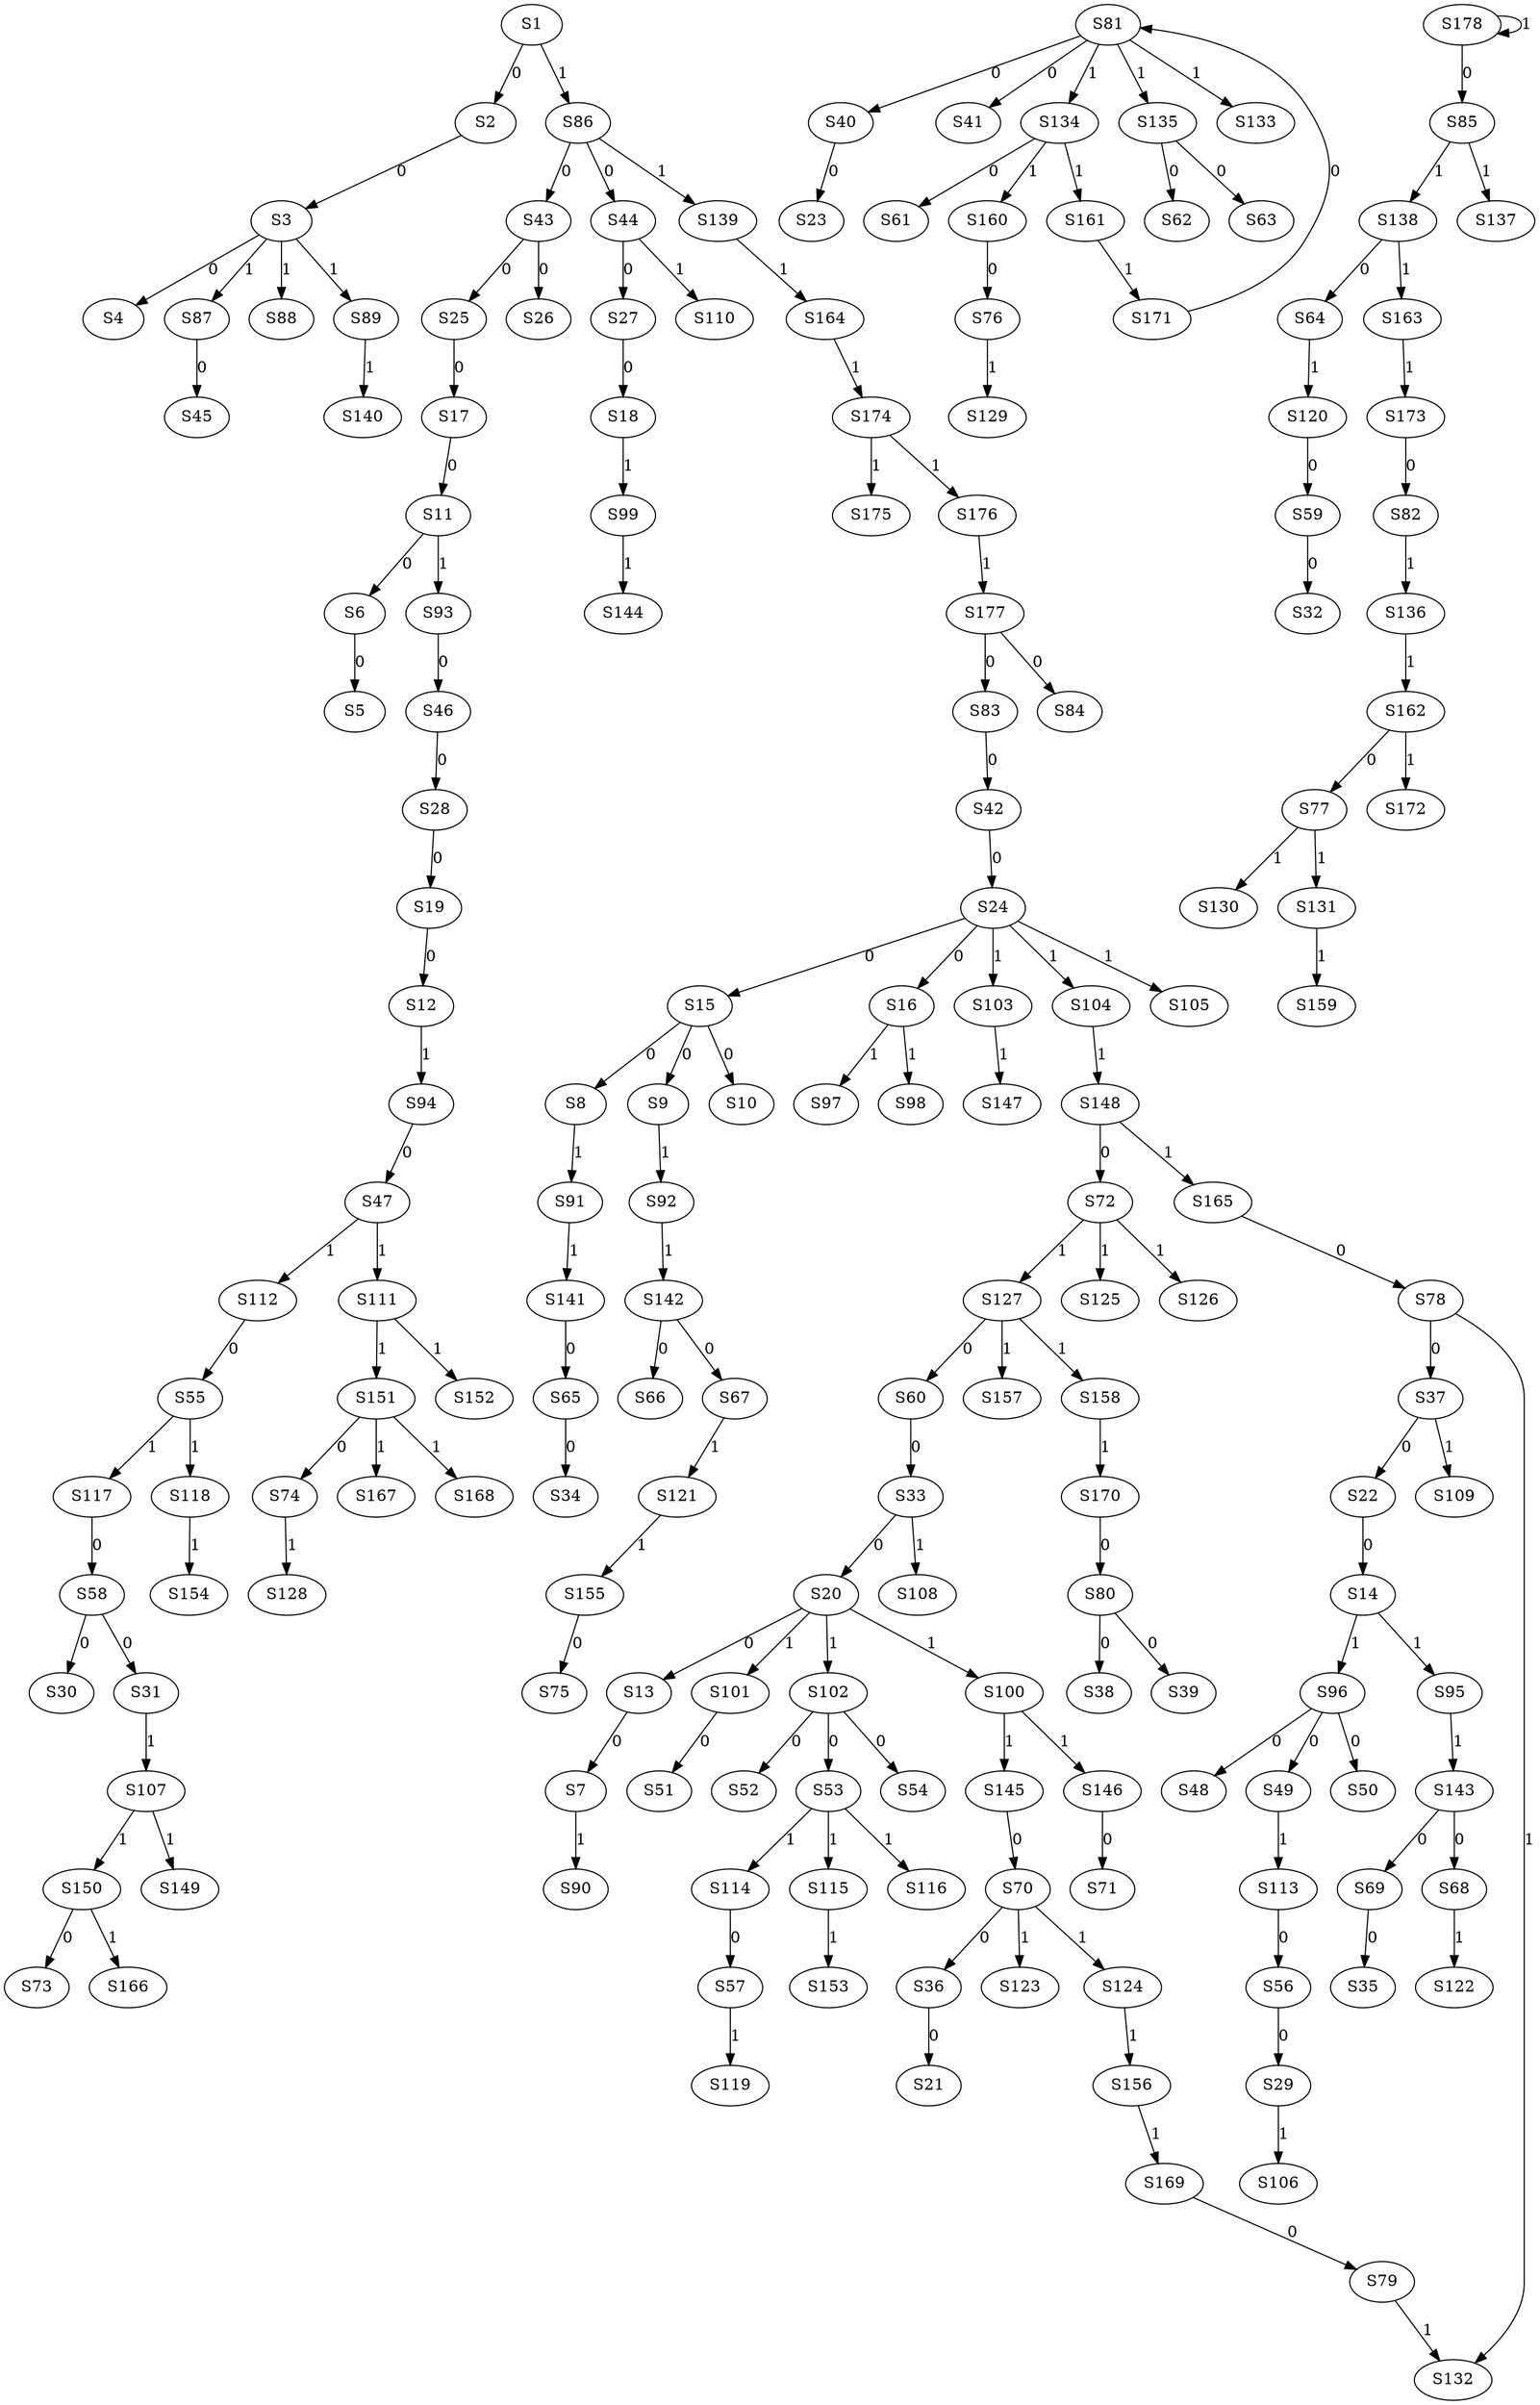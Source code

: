 strict digraph {
	S1 -> S2 [ label = 0 ];
	S2 -> S3 [ label = 0 ];
	S3 -> S4 [ label = 0 ];
	S6 -> S5 [ label = 0 ];
	S11 -> S6 [ label = 0 ];
	S13 -> S7 [ label = 0 ];
	S15 -> S8 [ label = 0 ];
	S15 -> S9 [ label = 0 ];
	S15 -> S10 [ label = 0 ];
	S17 -> S11 [ label = 0 ];
	S19 -> S12 [ label = 0 ];
	S20 -> S13 [ label = 0 ];
	S22 -> S14 [ label = 0 ];
	S24 -> S15 [ label = 0 ];
	S24 -> S16 [ label = 0 ];
	S25 -> S17 [ label = 0 ];
	S27 -> S18 [ label = 0 ];
	S28 -> S19 [ label = 0 ];
	S33 -> S20 [ label = 0 ];
	S36 -> S21 [ label = 0 ];
	S37 -> S22 [ label = 0 ];
	S40 -> S23 [ label = 0 ];
	S42 -> S24 [ label = 0 ];
	S43 -> S25 [ label = 0 ];
	S43 -> S26 [ label = 0 ];
	S44 -> S27 [ label = 0 ];
	S46 -> S28 [ label = 0 ];
	S56 -> S29 [ label = 0 ];
	S58 -> S30 [ label = 0 ];
	S58 -> S31 [ label = 0 ];
	S59 -> S32 [ label = 0 ];
	S60 -> S33 [ label = 0 ];
	S65 -> S34 [ label = 0 ];
	S69 -> S35 [ label = 0 ];
	S70 -> S36 [ label = 0 ];
	S78 -> S37 [ label = 0 ];
	S80 -> S38 [ label = 0 ];
	S80 -> S39 [ label = 0 ];
	S81 -> S40 [ label = 0 ];
	S81 -> S41 [ label = 0 ];
	S83 -> S42 [ label = 0 ];
	S86 -> S43 [ label = 0 ];
	S86 -> S44 [ label = 0 ];
	S87 -> S45 [ label = 0 ];
	S93 -> S46 [ label = 0 ];
	S94 -> S47 [ label = 0 ];
	S96 -> S48 [ label = 0 ];
	S96 -> S49 [ label = 0 ];
	S96 -> S50 [ label = 0 ];
	S101 -> S51 [ label = 0 ];
	S102 -> S52 [ label = 0 ];
	S102 -> S53 [ label = 0 ];
	S102 -> S54 [ label = 0 ];
	S112 -> S55 [ label = 0 ];
	S113 -> S56 [ label = 0 ];
	S114 -> S57 [ label = 0 ];
	S117 -> S58 [ label = 0 ];
	S120 -> S59 [ label = 0 ];
	S127 -> S60 [ label = 0 ];
	S134 -> S61 [ label = 0 ];
	S135 -> S62 [ label = 0 ];
	S135 -> S63 [ label = 0 ];
	S138 -> S64 [ label = 0 ];
	S141 -> S65 [ label = 0 ];
	S142 -> S66 [ label = 0 ];
	S142 -> S67 [ label = 0 ];
	S143 -> S68 [ label = 0 ];
	S143 -> S69 [ label = 0 ];
	S145 -> S70 [ label = 0 ];
	S146 -> S71 [ label = 0 ];
	S148 -> S72 [ label = 0 ];
	S150 -> S73 [ label = 0 ];
	S151 -> S74 [ label = 0 ];
	S155 -> S75 [ label = 0 ];
	S160 -> S76 [ label = 0 ];
	S162 -> S77 [ label = 0 ];
	S165 -> S78 [ label = 0 ];
	S169 -> S79 [ label = 0 ];
	S170 -> S80 [ label = 0 ];
	S171 -> S81 [ label = 0 ];
	S173 -> S82 [ label = 0 ];
	S177 -> S83 [ label = 0 ];
	S177 -> S84 [ label = 0 ];
	S178 -> S85 [ label = 0 ];
	S1 -> S86 [ label = 1 ];
	S3 -> S87 [ label = 1 ];
	S3 -> S88 [ label = 1 ];
	S3 -> S89 [ label = 1 ];
	S7 -> S90 [ label = 1 ];
	S8 -> S91 [ label = 1 ];
	S9 -> S92 [ label = 1 ];
	S11 -> S93 [ label = 1 ];
	S12 -> S94 [ label = 1 ];
	S14 -> S95 [ label = 1 ];
	S14 -> S96 [ label = 1 ];
	S16 -> S97 [ label = 1 ];
	S16 -> S98 [ label = 1 ];
	S18 -> S99 [ label = 1 ];
	S20 -> S100 [ label = 1 ];
	S20 -> S101 [ label = 1 ];
	S20 -> S102 [ label = 1 ];
	S24 -> S103 [ label = 1 ];
	S24 -> S104 [ label = 1 ];
	S24 -> S105 [ label = 1 ];
	S29 -> S106 [ label = 1 ];
	S31 -> S107 [ label = 1 ];
	S33 -> S108 [ label = 1 ];
	S37 -> S109 [ label = 1 ];
	S44 -> S110 [ label = 1 ];
	S47 -> S111 [ label = 1 ];
	S47 -> S112 [ label = 1 ];
	S49 -> S113 [ label = 1 ];
	S53 -> S114 [ label = 1 ];
	S53 -> S115 [ label = 1 ];
	S53 -> S116 [ label = 1 ];
	S55 -> S117 [ label = 1 ];
	S55 -> S118 [ label = 1 ];
	S57 -> S119 [ label = 1 ];
	S64 -> S120 [ label = 1 ];
	S67 -> S121 [ label = 1 ];
	S68 -> S122 [ label = 1 ];
	S70 -> S123 [ label = 1 ];
	S70 -> S124 [ label = 1 ];
	S72 -> S125 [ label = 1 ];
	S72 -> S126 [ label = 1 ];
	S72 -> S127 [ label = 1 ];
	S74 -> S128 [ label = 1 ];
	S76 -> S129 [ label = 1 ];
	S77 -> S130 [ label = 1 ];
	S77 -> S131 [ label = 1 ];
	S78 -> S132 [ label = 1 ];
	S81 -> S133 [ label = 1 ];
	S81 -> S134 [ label = 1 ];
	S81 -> S135 [ label = 1 ];
	S82 -> S136 [ label = 1 ];
	S85 -> S137 [ label = 1 ];
	S85 -> S138 [ label = 1 ];
	S86 -> S139 [ label = 1 ];
	S89 -> S140 [ label = 1 ];
	S91 -> S141 [ label = 1 ];
	S92 -> S142 [ label = 1 ];
	S95 -> S143 [ label = 1 ];
	S99 -> S144 [ label = 1 ];
	S100 -> S145 [ label = 1 ];
	S100 -> S146 [ label = 1 ];
	S103 -> S147 [ label = 1 ];
	S104 -> S148 [ label = 1 ];
	S107 -> S149 [ label = 1 ];
	S107 -> S150 [ label = 1 ];
	S111 -> S151 [ label = 1 ];
	S111 -> S152 [ label = 1 ];
	S115 -> S153 [ label = 1 ];
	S118 -> S154 [ label = 1 ];
	S121 -> S155 [ label = 1 ];
	S124 -> S156 [ label = 1 ];
	S127 -> S157 [ label = 1 ];
	S127 -> S158 [ label = 1 ];
	S131 -> S159 [ label = 1 ];
	S134 -> S160 [ label = 1 ];
	S134 -> S161 [ label = 1 ];
	S136 -> S162 [ label = 1 ];
	S138 -> S163 [ label = 1 ];
	S139 -> S164 [ label = 1 ];
	S148 -> S165 [ label = 1 ];
	S150 -> S166 [ label = 1 ];
	S151 -> S167 [ label = 1 ];
	S151 -> S168 [ label = 1 ];
	S156 -> S169 [ label = 1 ];
	S158 -> S170 [ label = 1 ];
	S161 -> S171 [ label = 1 ];
	S162 -> S172 [ label = 1 ];
	S163 -> S173 [ label = 1 ];
	S164 -> S174 [ label = 1 ];
	S174 -> S175 [ label = 1 ];
	S174 -> S176 [ label = 1 ];
	S176 -> S177 [ label = 1 ];
	S178 -> S178 [ label = 1 ];
	S79 -> S132 [ label = 1 ];
}